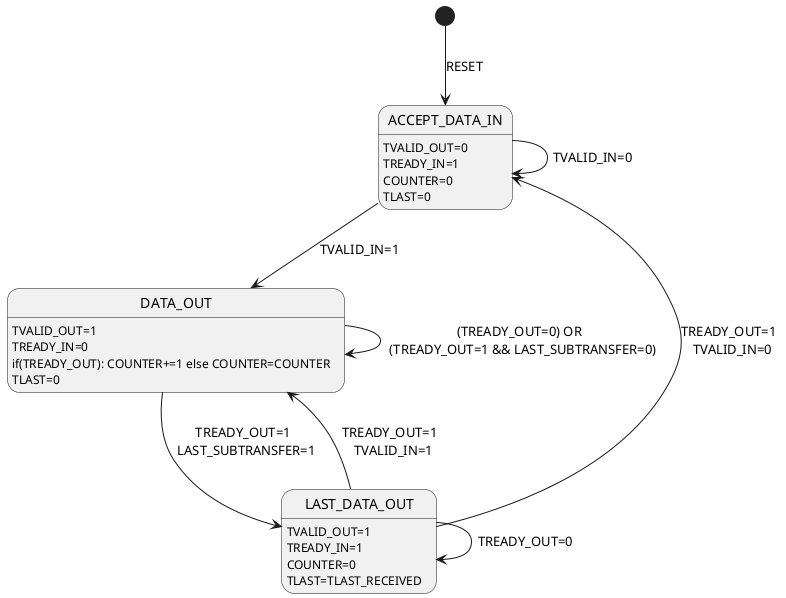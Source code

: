 @startuml
[*] --> ACCEPT_DATA_IN : RESET

ACCEPT_DATA_IN : TVALID_OUT=0
ACCEPT_DATA_IN : TREADY_IN=1
ACCEPT_DATA_IN : COUNTER=0
ACCEPT_DATA_IN : TLAST=0
'----------------------------------------------
ACCEPT_DATA_IN --> ACCEPT_DATA_IN : TVALID_IN=0
ACCEPT_DATA_IN --> DATA_OUT       : TVALID_IN=1


DATA_OUT : TVALID_OUT=1
DATA_OUT : TREADY_IN=0
DATA_OUT : if(TREADY_OUT): COUNTER+=1 else COUNTER=COUNTER
DATA_OUT : TLAST=0
'---------------------------------------------
DATA_OUT --> DATA_OUT      : (TREADY_OUT=0) OR \n (TREADY_OUT=1 && LAST_SUBTRANSFER=0)
DATA_OUT --> LAST_DATA_OUT : TREADY_OUT=1 \n LAST_SUBTRANSFER=1



LAST_DATA_OUT : TVALID_OUT=1
LAST_DATA_OUT : TREADY_IN=1
LAST_DATA_OUT : COUNTER=0
LAST_DATA_OUT : TLAST=TLAST_RECEIVED
'---------------------------------------------
LAST_DATA_OUT --> LAST_DATA_OUT  : TREADY_OUT=0
LAST_DATA_OUT --> ACCEPT_DATA_IN : TREADY_OUT=1 \n TVALID_IN=0
LAST_DATA_OUT --> DATA_OUT       : TREADY_OUT=1 \n TVALID_IN=1

@enduml